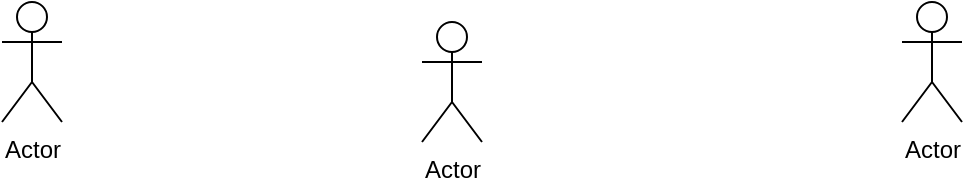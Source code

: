 <mxfile version="12.1.7" type="github" pages="1"><diagram id="4xr5uGfXawCz7gHcEmHv" name="Page-1"><mxGraphModel dx="1172" dy="798" grid="1" gridSize="10" guides="1" tooltips="1" connect="1" arrows="1" fold="1" page="1" pageScale="1" pageWidth="850" pageHeight="1100" math="0" shadow="0"><root><mxCell id="0"/><mxCell id="1" parent="0"/><mxCell id="EFmpBMER5vzDHfrkfEfM-1" value="Actor" style="shape=umlActor;verticalLabelPosition=bottom;labelBackgroundColor=#ffffff;verticalAlign=top;html=1;outlineConnect=0;" vertex="1" parent="1"><mxGeometry x="160" y="210" width="30" height="60" as="geometry"/></mxCell><mxCell id="EFmpBMER5vzDHfrkfEfM-2" value="Actor" style="shape=umlActor;verticalLabelPosition=bottom;labelBackgroundColor=#ffffff;verticalAlign=top;html=1;outlineConnect=0;" vertex="1" parent="1"><mxGeometry x="370" y="220" width="30" height="60" as="geometry"/></mxCell><mxCell id="EFmpBMER5vzDHfrkfEfM-3" value="Actor" style="shape=umlActor;verticalLabelPosition=bottom;labelBackgroundColor=#ffffff;verticalAlign=top;html=1;outlineConnect=0;" vertex="1" parent="1"><mxGeometry x="610" y="210" width="30" height="60" as="geometry"/></mxCell></root></mxGraphModel></diagram></mxfile>